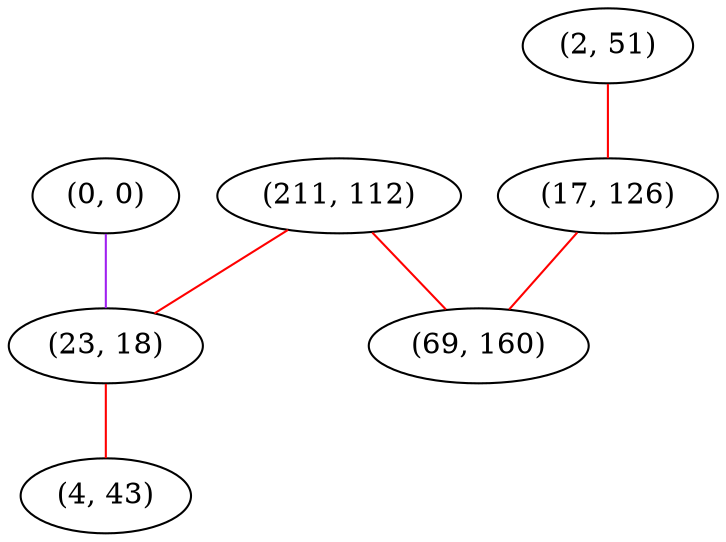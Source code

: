 graph "" {
"(0, 0)";
"(2, 51)";
"(211, 112)";
"(17, 126)";
"(23, 18)";
"(69, 160)";
"(4, 43)";
"(0, 0)" -- "(23, 18)"  [color=purple, key=0, weight=4];
"(2, 51)" -- "(17, 126)"  [color=red, key=0, weight=1];
"(211, 112)" -- "(23, 18)"  [color=red, key=0, weight=1];
"(211, 112)" -- "(69, 160)"  [color=red, key=0, weight=1];
"(17, 126)" -- "(69, 160)"  [color=red, key=0, weight=1];
"(23, 18)" -- "(4, 43)"  [color=red, key=0, weight=1];
}

